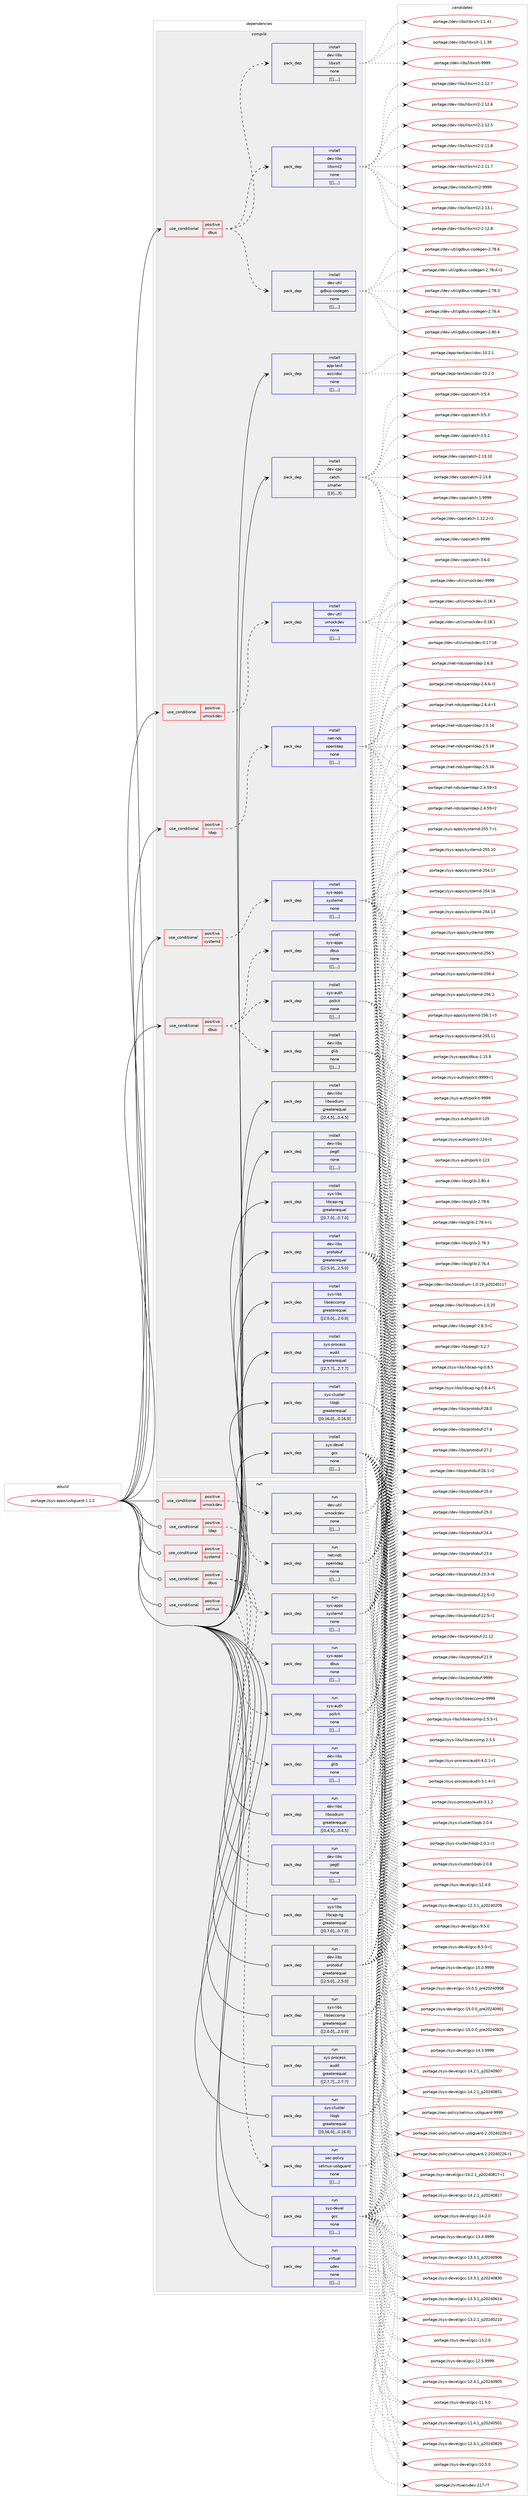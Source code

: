 digraph prolog {

# *************
# Graph options
# *************

newrank=true;
concentrate=true;
compound=true;
graph [rankdir=LR,fontname=Helvetica,fontsize=10,ranksep=1.5];#, ranksep=2.5, nodesep=0.2];
edge  [arrowhead=vee];
node  [fontname=Helvetica,fontsize=10];

# **********
# The ebuild
# **********

subgraph cluster_leftcol {
color=gray;
label=<<i>ebuild</i>>;
id [label="portage://sys-apps/usbguard-1.1.2", color=red, width=4, href="../sys-apps/usbguard-1.1.2.svg"];
}

# ****************
# The dependencies
# ****************

subgraph cluster_midcol {
color=gray;
label=<<i>dependencies</i>>;
subgraph cluster_compile {
fillcolor="#eeeeee";
style=filled;
label=<<i>compile</i>>;
subgraph cond117011 {
dependency442425 [label=<<TABLE BORDER="0" CELLBORDER="1" CELLSPACING="0" CELLPADDING="4"><TR><TD ROWSPAN="3" CELLPADDING="10">use_conditional</TD></TR><TR><TD>positive</TD></TR><TR><TD>dbus</TD></TR></TABLE>>, shape=none, color=red];
subgraph pack322354 {
dependency442426 [label=<<TABLE BORDER="0" CELLBORDER="1" CELLSPACING="0" CELLPADDING="4" WIDTH="220"><TR><TD ROWSPAN="6" CELLPADDING="30">pack_dep</TD></TR><TR><TD WIDTH="110">install</TD></TR><TR><TD>dev-libs</TD></TR><TR><TD>glib</TD></TR><TR><TD>none</TD></TR><TR><TD>[[],,,,]</TD></TR></TABLE>>, shape=none, color=blue];
}
dependency442425:e -> dependency442426:w [weight=20,style="dashed",arrowhead="vee"];
subgraph pack322355 {
dependency442427 [label=<<TABLE BORDER="0" CELLBORDER="1" CELLSPACING="0" CELLPADDING="4" WIDTH="220"><TR><TD ROWSPAN="6" CELLPADDING="30">pack_dep</TD></TR><TR><TD WIDTH="110">install</TD></TR><TR><TD>sys-apps</TD></TR><TR><TD>dbus</TD></TR><TR><TD>none</TD></TR><TR><TD>[[],,,,]</TD></TR></TABLE>>, shape=none, color=blue];
}
dependency442425:e -> dependency442427:w [weight=20,style="dashed",arrowhead="vee"];
subgraph pack322356 {
dependency442428 [label=<<TABLE BORDER="0" CELLBORDER="1" CELLSPACING="0" CELLPADDING="4" WIDTH="220"><TR><TD ROWSPAN="6" CELLPADDING="30">pack_dep</TD></TR><TR><TD WIDTH="110">install</TD></TR><TR><TD>sys-auth</TD></TR><TR><TD>polkit</TD></TR><TR><TD>none</TD></TR><TR><TD>[[],,,,]</TD></TR></TABLE>>, shape=none, color=blue];
}
dependency442425:e -> dependency442428:w [weight=20,style="dashed",arrowhead="vee"];
}
id:e -> dependency442425:w [weight=20,style="solid",arrowhead="vee"];
subgraph cond117012 {
dependency442429 [label=<<TABLE BORDER="0" CELLBORDER="1" CELLSPACING="0" CELLPADDING="4"><TR><TD ROWSPAN="3" CELLPADDING="10">use_conditional</TD></TR><TR><TD>positive</TD></TR><TR><TD>dbus</TD></TR></TABLE>>, shape=none, color=red];
subgraph pack322357 {
dependency442430 [label=<<TABLE BORDER="0" CELLBORDER="1" CELLSPACING="0" CELLPADDING="4" WIDTH="220"><TR><TD ROWSPAN="6" CELLPADDING="30">pack_dep</TD></TR><TR><TD WIDTH="110">install</TD></TR><TR><TD>dev-libs</TD></TR><TR><TD>libxml2</TD></TR><TR><TD>none</TD></TR><TR><TD>[[],,,,]</TD></TR></TABLE>>, shape=none, color=blue];
}
dependency442429:e -> dependency442430:w [weight=20,style="dashed",arrowhead="vee"];
subgraph pack322358 {
dependency442431 [label=<<TABLE BORDER="0" CELLBORDER="1" CELLSPACING="0" CELLPADDING="4" WIDTH="220"><TR><TD ROWSPAN="6" CELLPADDING="30">pack_dep</TD></TR><TR><TD WIDTH="110">install</TD></TR><TR><TD>dev-libs</TD></TR><TR><TD>libxslt</TD></TR><TR><TD>none</TD></TR><TR><TD>[[],,,,]</TD></TR></TABLE>>, shape=none, color=blue];
}
dependency442429:e -> dependency442431:w [weight=20,style="dashed",arrowhead="vee"];
subgraph pack322359 {
dependency442432 [label=<<TABLE BORDER="0" CELLBORDER="1" CELLSPACING="0" CELLPADDING="4" WIDTH="220"><TR><TD ROWSPAN="6" CELLPADDING="30">pack_dep</TD></TR><TR><TD WIDTH="110">install</TD></TR><TR><TD>dev-util</TD></TR><TR><TD>gdbus-codegen</TD></TR><TR><TD>none</TD></TR><TR><TD>[[],,,,]</TD></TR></TABLE>>, shape=none, color=blue];
}
dependency442429:e -> dependency442432:w [weight=20,style="dashed",arrowhead="vee"];
}
id:e -> dependency442429:w [weight=20,style="solid",arrowhead="vee"];
subgraph cond117013 {
dependency442433 [label=<<TABLE BORDER="0" CELLBORDER="1" CELLSPACING="0" CELLPADDING="4"><TR><TD ROWSPAN="3" CELLPADDING="10">use_conditional</TD></TR><TR><TD>positive</TD></TR><TR><TD>ldap</TD></TR></TABLE>>, shape=none, color=red];
subgraph pack322360 {
dependency442434 [label=<<TABLE BORDER="0" CELLBORDER="1" CELLSPACING="0" CELLPADDING="4" WIDTH="220"><TR><TD ROWSPAN="6" CELLPADDING="30">pack_dep</TD></TR><TR><TD WIDTH="110">install</TD></TR><TR><TD>net-nds</TD></TR><TR><TD>openldap</TD></TR><TR><TD>none</TD></TR><TR><TD>[[],,,,]</TD></TR></TABLE>>, shape=none, color=blue];
}
dependency442433:e -> dependency442434:w [weight=20,style="dashed",arrowhead="vee"];
}
id:e -> dependency442433:w [weight=20,style="solid",arrowhead="vee"];
subgraph cond117014 {
dependency442435 [label=<<TABLE BORDER="0" CELLBORDER="1" CELLSPACING="0" CELLPADDING="4"><TR><TD ROWSPAN="3" CELLPADDING="10">use_conditional</TD></TR><TR><TD>positive</TD></TR><TR><TD>systemd</TD></TR></TABLE>>, shape=none, color=red];
subgraph pack322361 {
dependency442436 [label=<<TABLE BORDER="0" CELLBORDER="1" CELLSPACING="0" CELLPADDING="4" WIDTH="220"><TR><TD ROWSPAN="6" CELLPADDING="30">pack_dep</TD></TR><TR><TD WIDTH="110">install</TD></TR><TR><TD>sys-apps</TD></TR><TR><TD>systemd</TD></TR><TR><TD>none</TD></TR><TR><TD>[[],,,,]</TD></TR></TABLE>>, shape=none, color=blue];
}
dependency442435:e -> dependency442436:w [weight=20,style="dashed",arrowhead="vee"];
}
id:e -> dependency442435:w [weight=20,style="solid",arrowhead="vee"];
subgraph cond117015 {
dependency442437 [label=<<TABLE BORDER="0" CELLBORDER="1" CELLSPACING="0" CELLPADDING="4"><TR><TD ROWSPAN="3" CELLPADDING="10">use_conditional</TD></TR><TR><TD>positive</TD></TR><TR><TD>umockdev</TD></TR></TABLE>>, shape=none, color=red];
subgraph pack322362 {
dependency442438 [label=<<TABLE BORDER="0" CELLBORDER="1" CELLSPACING="0" CELLPADDING="4" WIDTH="220"><TR><TD ROWSPAN="6" CELLPADDING="30">pack_dep</TD></TR><TR><TD WIDTH="110">install</TD></TR><TR><TD>dev-util</TD></TR><TR><TD>umockdev</TD></TR><TR><TD>none</TD></TR><TR><TD>[[],,,,]</TD></TR></TABLE>>, shape=none, color=blue];
}
dependency442437:e -> dependency442438:w [weight=20,style="dashed",arrowhead="vee"];
}
id:e -> dependency442437:w [weight=20,style="solid",arrowhead="vee"];
subgraph pack322363 {
dependency442439 [label=<<TABLE BORDER="0" CELLBORDER="1" CELLSPACING="0" CELLPADDING="4" WIDTH="220"><TR><TD ROWSPAN="6" CELLPADDING="30">pack_dep</TD></TR><TR><TD WIDTH="110">install</TD></TR><TR><TD>app-text</TD></TR><TR><TD>asciidoc</TD></TR><TR><TD>none</TD></TR><TR><TD>[[],,,,]</TD></TR></TABLE>>, shape=none, color=blue];
}
id:e -> dependency442439:w [weight=20,style="solid",arrowhead="vee"];
subgraph pack322364 {
dependency442440 [label=<<TABLE BORDER="0" CELLBORDER="1" CELLSPACING="0" CELLPADDING="4" WIDTH="220"><TR><TD ROWSPAN="6" CELLPADDING="30">pack_dep</TD></TR><TR><TD WIDTH="110">install</TD></TR><TR><TD>dev-cpp</TD></TR><TR><TD>catch</TD></TR><TR><TD>smaller</TD></TR><TR><TD>[[3],,,3]</TD></TR></TABLE>>, shape=none, color=blue];
}
id:e -> dependency442440:w [weight=20,style="solid",arrowhead="vee"];
subgraph pack322365 {
dependency442441 [label=<<TABLE BORDER="0" CELLBORDER="1" CELLSPACING="0" CELLPADDING="4" WIDTH="220"><TR><TD ROWSPAN="6" CELLPADDING="30">pack_dep</TD></TR><TR><TD WIDTH="110">install</TD></TR><TR><TD>dev-libs</TD></TR><TR><TD>libsodium</TD></TR><TR><TD>greaterequal</TD></TR><TR><TD>[[0,4,5],,,0.4.5]</TD></TR></TABLE>>, shape=none, color=blue];
}
id:e -> dependency442441:w [weight=20,style="solid",arrowhead="vee"];
subgraph pack322366 {
dependency442442 [label=<<TABLE BORDER="0" CELLBORDER="1" CELLSPACING="0" CELLPADDING="4" WIDTH="220"><TR><TD ROWSPAN="6" CELLPADDING="30">pack_dep</TD></TR><TR><TD WIDTH="110">install</TD></TR><TR><TD>dev-libs</TD></TR><TR><TD>pegtl</TD></TR><TR><TD>none</TD></TR><TR><TD>[[],,,,]</TD></TR></TABLE>>, shape=none, color=blue];
}
id:e -> dependency442442:w [weight=20,style="solid",arrowhead="vee"];
subgraph pack322367 {
dependency442443 [label=<<TABLE BORDER="0" CELLBORDER="1" CELLSPACING="0" CELLPADDING="4" WIDTH="220"><TR><TD ROWSPAN="6" CELLPADDING="30">pack_dep</TD></TR><TR><TD WIDTH="110">install</TD></TR><TR><TD>dev-libs</TD></TR><TR><TD>protobuf</TD></TR><TR><TD>greaterequal</TD></TR><TR><TD>[[2,5,0],,,2.5.0]</TD></TR></TABLE>>, shape=none, color=blue];
}
id:e -> dependency442443:w [weight=20,style="solid",arrowhead="vee"];
subgraph pack322368 {
dependency442444 [label=<<TABLE BORDER="0" CELLBORDER="1" CELLSPACING="0" CELLPADDING="4" WIDTH="220"><TR><TD ROWSPAN="6" CELLPADDING="30">pack_dep</TD></TR><TR><TD WIDTH="110">install</TD></TR><TR><TD>sys-cluster</TD></TR><TR><TD>libqb</TD></TR><TR><TD>greaterequal</TD></TR><TR><TD>[[0,16,0],,,0.16.0]</TD></TR></TABLE>>, shape=none, color=blue];
}
id:e -> dependency442444:w [weight=20,style="solid",arrowhead="vee"];
subgraph pack322369 {
dependency442445 [label=<<TABLE BORDER="0" CELLBORDER="1" CELLSPACING="0" CELLPADDING="4" WIDTH="220"><TR><TD ROWSPAN="6" CELLPADDING="30">pack_dep</TD></TR><TR><TD WIDTH="110">install</TD></TR><TR><TD>sys-devel</TD></TR><TR><TD>gcc</TD></TR><TR><TD>none</TD></TR><TR><TD>[[],,,,]</TD></TR></TABLE>>, shape=none, color=blue];
}
id:e -> dependency442445:w [weight=20,style="solid",arrowhead="vee"];
subgraph pack322370 {
dependency442446 [label=<<TABLE BORDER="0" CELLBORDER="1" CELLSPACING="0" CELLPADDING="4" WIDTH="220"><TR><TD ROWSPAN="6" CELLPADDING="30">pack_dep</TD></TR><TR><TD WIDTH="110">install</TD></TR><TR><TD>sys-libs</TD></TR><TR><TD>libcap-ng</TD></TR><TR><TD>greaterequal</TD></TR><TR><TD>[[0,7,0],,,0.7.0]</TD></TR></TABLE>>, shape=none, color=blue];
}
id:e -> dependency442446:w [weight=20,style="solid",arrowhead="vee"];
subgraph pack322371 {
dependency442447 [label=<<TABLE BORDER="0" CELLBORDER="1" CELLSPACING="0" CELLPADDING="4" WIDTH="220"><TR><TD ROWSPAN="6" CELLPADDING="30">pack_dep</TD></TR><TR><TD WIDTH="110">install</TD></TR><TR><TD>sys-libs</TD></TR><TR><TD>libseccomp</TD></TR><TR><TD>greaterequal</TD></TR><TR><TD>[[2,0,0],,,2.0.0]</TD></TR></TABLE>>, shape=none, color=blue];
}
id:e -> dependency442447:w [weight=20,style="solid",arrowhead="vee"];
subgraph pack322372 {
dependency442448 [label=<<TABLE BORDER="0" CELLBORDER="1" CELLSPACING="0" CELLPADDING="4" WIDTH="220"><TR><TD ROWSPAN="6" CELLPADDING="30">pack_dep</TD></TR><TR><TD WIDTH="110">install</TD></TR><TR><TD>sys-process</TD></TR><TR><TD>audit</TD></TR><TR><TD>greaterequal</TD></TR><TR><TD>[[2,7,7],,,2.7.7]</TD></TR></TABLE>>, shape=none, color=blue];
}
id:e -> dependency442448:w [weight=20,style="solid",arrowhead="vee"];
}
subgraph cluster_compileandrun {
fillcolor="#eeeeee";
style=filled;
label=<<i>compile and run</i>>;
}
subgraph cluster_run {
fillcolor="#eeeeee";
style=filled;
label=<<i>run</i>>;
subgraph cond117016 {
dependency442449 [label=<<TABLE BORDER="0" CELLBORDER="1" CELLSPACING="0" CELLPADDING="4"><TR><TD ROWSPAN="3" CELLPADDING="10">use_conditional</TD></TR><TR><TD>positive</TD></TR><TR><TD>dbus</TD></TR></TABLE>>, shape=none, color=red];
subgraph pack322373 {
dependency442450 [label=<<TABLE BORDER="0" CELLBORDER="1" CELLSPACING="0" CELLPADDING="4" WIDTH="220"><TR><TD ROWSPAN="6" CELLPADDING="30">pack_dep</TD></TR><TR><TD WIDTH="110">run</TD></TR><TR><TD>dev-libs</TD></TR><TR><TD>glib</TD></TR><TR><TD>none</TD></TR><TR><TD>[[],,,,]</TD></TR></TABLE>>, shape=none, color=blue];
}
dependency442449:e -> dependency442450:w [weight=20,style="dashed",arrowhead="vee"];
subgraph pack322374 {
dependency442451 [label=<<TABLE BORDER="0" CELLBORDER="1" CELLSPACING="0" CELLPADDING="4" WIDTH="220"><TR><TD ROWSPAN="6" CELLPADDING="30">pack_dep</TD></TR><TR><TD WIDTH="110">run</TD></TR><TR><TD>sys-apps</TD></TR><TR><TD>dbus</TD></TR><TR><TD>none</TD></TR><TR><TD>[[],,,,]</TD></TR></TABLE>>, shape=none, color=blue];
}
dependency442449:e -> dependency442451:w [weight=20,style="dashed",arrowhead="vee"];
subgraph pack322375 {
dependency442452 [label=<<TABLE BORDER="0" CELLBORDER="1" CELLSPACING="0" CELLPADDING="4" WIDTH="220"><TR><TD ROWSPAN="6" CELLPADDING="30">pack_dep</TD></TR><TR><TD WIDTH="110">run</TD></TR><TR><TD>sys-auth</TD></TR><TR><TD>polkit</TD></TR><TR><TD>none</TD></TR><TR><TD>[[],,,,]</TD></TR></TABLE>>, shape=none, color=blue];
}
dependency442449:e -> dependency442452:w [weight=20,style="dashed",arrowhead="vee"];
}
id:e -> dependency442449:w [weight=20,style="solid",arrowhead="odot"];
subgraph cond117017 {
dependency442453 [label=<<TABLE BORDER="0" CELLBORDER="1" CELLSPACING="0" CELLPADDING="4"><TR><TD ROWSPAN="3" CELLPADDING="10">use_conditional</TD></TR><TR><TD>positive</TD></TR><TR><TD>ldap</TD></TR></TABLE>>, shape=none, color=red];
subgraph pack322376 {
dependency442454 [label=<<TABLE BORDER="0" CELLBORDER="1" CELLSPACING="0" CELLPADDING="4" WIDTH="220"><TR><TD ROWSPAN="6" CELLPADDING="30">pack_dep</TD></TR><TR><TD WIDTH="110">run</TD></TR><TR><TD>net-nds</TD></TR><TR><TD>openldap</TD></TR><TR><TD>none</TD></TR><TR><TD>[[],,,,]</TD></TR></TABLE>>, shape=none, color=blue];
}
dependency442453:e -> dependency442454:w [weight=20,style="dashed",arrowhead="vee"];
}
id:e -> dependency442453:w [weight=20,style="solid",arrowhead="odot"];
subgraph cond117018 {
dependency442455 [label=<<TABLE BORDER="0" CELLBORDER="1" CELLSPACING="0" CELLPADDING="4"><TR><TD ROWSPAN="3" CELLPADDING="10">use_conditional</TD></TR><TR><TD>positive</TD></TR><TR><TD>selinux</TD></TR></TABLE>>, shape=none, color=red];
subgraph pack322377 {
dependency442456 [label=<<TABLE BORDER="0" CELLBORDER="1" CELLSPACING="0" CELLPADDING="4" WIDTH="220"><TR><TD ROWSPAN="6" CELLPADDING="30">pack_dep</TD></TR><TR><TD WIDTH="110">run</TD></TR><TR><TD>sec-policy</TD></TR><TR><TD>selinux-usbguard</TD></TR><TR><TD>none</TD></TR><TR><TD>[[],,,,]</TD></TR></TABLE>>, shape=none, color=blue];
}
dependency442455:e -> dependency442456:w [weight=20,style="dashed",arrowhead="vee"];
}
id:e -> dependency442455:w [weight=20,style="solid",arrowhead="odot"];
subgraph cond117019 {
dependency442457 [label=<<TABLE BORDER="0" CELLBORDER="1" CELLSPACING="0" CELLPADDING="4"><TR><TD ROWSPAN="3" CELLPADDING="10">use_conditional</TD></TR><TR><TD>positive</TD></TR><TR><TD>systemd</TD></TR></TABLE>>, shape=none, color=red];
subgraph pack322378 {
dependency442458 [label=<<TABLE BORDER="0" CELLBORDER="1" CELLSPACING="0" CELLPADDING="4" WIDTH="220"><TR><TD ROWSPAN="6" CELLPADDING="30">pack_dep</TD></TR><TR><TD WIDTH="110">run</TD></TR><TR><TD>sys-apps</TD></TR><TR><TD>systemd</TD></TR><TR><TD>none</TD></TR><TR><TD>[[],,,,]</TD></TR></TABLE>>, shape=none, color=blue];
}
dependency442457:e -> dependency442458:w [weight=20,style="dashed",arrowhead="vee"];
}
id:e -> dependency442457:w [weight=20,style="solid",arrowhead="odot"];
subgraph cond117020 {
dependency442459 [label=<<TABLE BORDER="0" CELLBORDER="1" CELLSPACING="0" CELLPADDING="4"><TR><TD ROWSPAN="3" CELLPADDING="10">use_conditional</TD></TR><TR><TD>positive</TD></TR><TR><TD>umockdev</TD></TR></TABLE>>, shape=none, color=red];
subgraph pack322379 {
dependency442460 [label=<<TABLE BORDER="0" CELLBORDER="1" CELLSPACING="0" CELLPADDING="4" WIDTH="220"><TR><TD ROWSPAN="6" CELLPADDING="30">pack_dep</TD></TR><TR><TD WIDTH="110">run</TD></TR><TR><TD>dev-util</TD></TR><TR><TD>umockdev</TD></TR><TR><TD>none</TD></TR><TR><TD>[[],,,,]</TD></TR></TABLE>>, shape=none, color=blue];
}
dependency442459:e -> dependency442460:w [weight=20,style="dashed",arrowhead="vee"];
}
id:e -> dependency442459:w [weight=20,style="solid",arrowhead="odot"];
subgraph pack322380 {
dependency442461 [label=<<TABLE BORDER="0" CELLBORDER="1" CELLSPACING="0" CELLPADDING="4" WIDTH="220"><TR><TD ROWSPAN="6" CELLPADDING="30">pack_dep</TD></TR><TR><TD WIDTH="110">run</TD></TR><TR><TD>dev-libs</TD></TR><TR><TD>libsodium</TD></TR><TR><TD>greaterequal</TD></TR><TR><TD>[[0,4,5],,,0.4.5]</TD></TR></TABLE>>, shape=none, color=blue];
}
id:e -> dependency442461:w [weight=20,style="solid",arrowhead="odot"];
subgraph pack322381 {
dependency442462 [label=<<TABLE BORDER="0" CELLBORDER="1" CELLSPACING="0" CELLPADDING="4" WIDTH="220"><TR><TD ROWSPAN="6" CELLPADDING="30">pack_dep</TD></TR><TR><TD WIDTH="110">run</TD></TR><TR><TD>dev-libs</TD></TR><TR><TD>pegtl</TD></TR><TR><TD>none</TD></TR><TR><TD>[[],,,,]</TD></TR></TABLE>>, shape=none, color=blue];
}
id:e -> dependency442462:w [weight=20,style="solid",arrowhead="odot"];
subgraph pack322382 {
dependency442463 [label=<<TABLE BORDER="0" CELLBORDER="1" CELLSPACING="0" CELLPADDING="4" WIDTH="220"><TR><TD ROWSPAN="6" CELLPADDING="30">pack_dep</TD></TR><TR><TD WIDTH="110">run</TD></TR><TR><TD>dev-libs</TD></TR><TR><TD>protobuf</TD></TR><TR><TD>greaterequal</TD></TR><TR><TD>[[2,5,0],,,2.5.0]</TD></TR></TABLE>>, shape=none, color=blue];
}
id:e -> dependency442463:w [weight=20,style="solid",arrowhead="odot"];
subgraph pack322383 {
dependency442464 [label=<<TABLE BORDER="0" CELLBORDER="1" CELLSPACING="0" CELLPADDING="4" WIDTH="220"><TR><TD ROWSPAN="6" CELLPADDING="30">pack_dep</TD></TR><TR><TD WIDTH="110">run</TD></TR><TR><TD>sys-cluster</TD></TR><TR><TD>libqb</TD></TR><TR><TD>greaterequal</TD></TR><TR><TD>[[0,16,0],,,0.16.0]</TD></TR></TABLE>>, shape=none, color=blue];
}
id:e -> dependency442464:w [weight=20,style="solid",arrowhead="odot"];
subgraph pack322384 {
dependency442465 [label=<<TABLE BORDER="0" CELLBORDER="1" CELLSPACING="0" CELLPADDING="4" WIDTH="220"><TR><TD ROWSPAN="6" CELLPADDING="30">pack_dep</TD></TR><TR><TD WIDTH="110">run</TD></TR><TR><TD>sys-devel</TD></TR><TR><TD>gcc</TD></TR><TR><TD>none</TD></TR><TR><TD>[[],,,,]</TD></TR></TABLE>>, shape=none, color=blue];
}
id:e -> dependency442465:w [weight=20,style="solid",arrowhead="odot"];
subgraph pack322385 {
dependency442466 [label=<<TABLE BORDER="0" CELLBORDER="1" CELLSPACING="0" CELLPADDING="4" WIDTH="220"><TR><TD ROWSPAN="6" CELLPADDING="30">pack_dep</TD></TR><TR><TD WIDTH="110">run</TD></TR><TR><TD>sys-libs</TD></TR><TR><TD>libcap-ng</TD></TR><TR><TD>greaterequal</TD></TR><TR><TD>[[0,7,0],,,0.7.0]</TD></TR></TABLE>>, shape=none, color=blue];
}
id:e -> dependency442466:w [weight=20,style="solid",arrowhead="odot"];
subgraph pack322386 {
dependency442467 [label=<<TABLE BORDER="0" CELLBORDER="1" CELLSPACING="0" CELLPADDING="4" WIDTH="220"><TR><TD ROWSPAN="6" CELLPADDING="30">pack_dep</TD></TR><TR><TD WIDTH="110">run</TD></TR><TR><TD>sys-libs</TD></TR><TR><TD>libseccomp</TD></TR><TR><TD>greaterequal</TD></TR><TR><TD>[[2,0,0],,,2.0.0]</TD></TR></TABLE>>, shape=none, color=blue];
}
id:e -> dependency442467:w [weight=20,style="solid",arrowhead="odot"];
subgraph pack322387 {
dependency442468 [label=<<TABLE BORDER="0" CELLBORDER="1" CELLSPACING="0" CELLPADDING="4" WIDTH="220"><TR><TD ROWSPAN="6" CELLPADDING="30">pack_dep</TD></TR><TR><TD WIDTH="110">run</TD></TR><TR><TD>sys-process</TD></TR><TR><TD>audit</TD></TR><TR><TD>greaterequal</TD></TR><TR><TD>[[2,7,7],,,2.7.7]</TD></TR></TABLE>>, shape=none, color=blue];
}
id:e -> dependency442468:w [weight=20,style="solid",arrowhead="odot"];
subgraph pack322388 {
dependency442469 [label=<<TABLE BORDER="0" CELLBORDER="1" CELLSPACING="0" CELLPADDING="4" WIDTH="220"><TR><TD ROWSPAN="6" CELLPADDING="30">pack_dep</TD></TR><TR><TD WIDTH="110">run</TD></TR><TR><TD>virtual</TD></TR><TR><TD>udev</TD></TR><TR><TD>none</TD></TR><TR><TD>[[],,,,]</TD></TR></TABLE>>, shape=none, color=blue];
}
id:e -> dependency442469:w [weight=20,style="solid",arrowhead="odot"];
}
}

# **************
# The candidates
# **************

subgraph cluster_choices {
rank=same;
color=gray;
label=<<i>candidates</i>>;

subgraph choice322354 {
color=black;
nodesep=1;
choice1001011184510810598115471031081059845504656484652 [label="portage://dev-libs/glib-2.80.4", color=red, width=4,href="../dev-libs/glib-2.80.4.svg"];
choice1001011184510810598115471031081059845504655564654 [label="portage://dev-libs/glib-2.78.6", color=red, width=4,href="../dev-libs/glib-2.78.6.svg"];
choice10010111845108105981154710310810598455046555646524511449 [label="portage://dev-libs/glib-2.78.4-r1", color=red, width=4,href="../dev-libs/glib-2.78.4-r1.svg"];
choice1001011184510810598115471031081059845504655564651 [label="portage://dev-libs/glib-2.78.3", color=red, width=4,href="../dev-libs/glib-2.78.3.svg"];
choice1001011184510810598115471031081059845504655544652 [label="portage://dev-libs/glib-2.76.4", color=red, width=4,href="../dev-libs/glib-2.76.4.svg"];
dependency442426:e -> choice1001011184510810598115471031081059845504656484652:w [style=dotted,weight="100"];
dependency442426:e -> choice1001011184510810598115471031081059845504655564654:w [style=dotted,weight="100"];
dependency442426:e -> choice10010111845108105981154710310810598455046555646524511449:w [style=dotted,weight="100"];
dependency442426:e -> choice1001011184510810598115471031081059845504655564651:w [style=dotted,weight="100"];
dependency442426:e -> choice1001011184510810598115471031081059845504655544652:w [style=dotted,weight="100"];
}
subgraph choice322355 {
color=black;
nodesep=1;
choice1151211154597112112115471009811711545494649534656 [label="portage://sys-apps/dbus-1.15.8", color=red, width=4,href="../sys-apps/dbus-1.15.8.svg"];
dependency442427:e -> choice1151211154597112112115471009811711545494649534656:w [style=dotted,weight="100"];
}
subgraph choice322356 {
color=black;
nodesep=1;
choice11512111545971171161044711211110810710511645575757574511449 [label="portage://sys-auth/polkit-9999-r1", color=red, width=4,href="../sys-auth/polkit-9999-r1.svg"];
choice1151211154597117116104471121111081071051164557575757 [label="portage://sys-auth/polkit-9999", color=red, width=4,href="../sys-auth/polkit-9999.svg"];
choice11512111545971171161044711211110810710511645495053 [label="portage://sys-auth/polkit-125", color=red, width=4,href="../sys-auth/polkit-125.svg"];
choice115121115459711711610447112111108107105116454950524511449 [label="portage://sys-auth/polkit-124-r1", color=red, width=4,href="../sys-auth/polkit-124-r1.svg"];
choice11512111545971171161044711211110810710511645495051 [label="portage://sys-auth/polkit-123", color=red, width=4,href="../sys-auth/polkit-123.svg"];
dependency442428:e -> choice11512111545971171161044711211110810710511645575757574511449:w [style=dotted,weight="100"];
dependency442428:e -> choice1151211154597117116104471121111081071051164557575757:w [style=dotted,weight="100"];
dependency442428:e -> choice11512111545971171161044711211110810710511645495053:w [style=dotted,weight="100"];
dependency442428:e -> choice115121115459711711610447112111108107105116454950524511449:w [style=dotted,weight="100"];
dependency442428:e -> choice11512111545971171161044711211110810710511645495051:w [style=dotted,weight="100"];
}
subgraph choice322357 {
color=black;
nodesep=1;
choice10010111845108105981154710810598120109108504557575757 [label="portage://dev-libs/libxml2-9999", color=red, width=4,href="../dev-libs/libxml2-9999.svg"];
choice100101118451081059811547108105981201091085045504649514649 [label="portage://dev-libs/libxml2-2.13.1", color=red, width=4,href="../dev-libs/libxml2-2.13.1.svg"];
choice100101118451081059811547108105981201091085045504649504656 [label="portage://dev-libs/libxml2-2.12.8", color=red, width=4,href="../dev-libs/libxml2-2.12.8.svg"];
choice100101118451081059811547108105981201091085045504649504655 [label="portage://dev-libs/libxml2-2.12.7", color=red, width=4,href="../dev-libs/libxml2-2.12.7.svg"];
choice100101118451081059811547108105981201091085045504649504654 [label="portage://dev-libs/libxml2-2.12.6", color=red, width=4,href="../dev-libs/libxml2-2.12.6.svg"];
choice100101118451081059811547108105981201091085045504649504653 [label="portage://dev-libs/libxml2-2.12.5", color=red, width=4,href="../dev-libs/libxml2-2.12.5.svg"];
choice100101118451081059811547108105981201091085045504649494656 [label="portage://dev-libs/libxml2-2.11.8", color=red, width=4,href="../dev-libs/libxml2-2.11.8.svg"];
choice100101118451081059811547108105981201091085045504649494655 [label="portage://dev-libs/libxml2-2.11.7", color=red, width=4,href="../dev-libs/libxml2-2.11.7.svg"];
dependency442430:e -> choice10010111845108105981154710810598120109108504557575757:w [style=dotted,weight="100"];
dependency442430:e -> choice100101118451081059811547108105981201091085045504649514649:w [style=dotted,weight="100"];
dependency442430:e -> choice100101118451081059811547108105981201091085045504649504656:w [style=dotted,weight="100"];
dependency442430:e -> choice100101118451081059811547108105981201091085045504649504655:w [style=dotted,weight="100"];
dependency442430:e -> choice100101118451081059811547108105981201091085045504649504654:w [style=dotted,weight="100"];
dependency442430:e -> choice100101118451081059811547108105981201091085045504649504653:w [style=dotted,weight="100"];
dependency442430:e -> choice100101118451081059811547108105981201091085045504649494656:w [style=dotted,weight="100"];
dependency442430:e -> choice100101118451081059811547108105981201091085045504649494655:w [style=dotted,weight="100"];
}
subgraph choice322358 {
color=black;
nodesep=1;
choice100101118451081059811547108105981201151081164557575757 [label="portage://dev-libs/libxslt-9999", color=red, width=4,href="../dev-libs/libxslt-9999.svg"];
choice1001011184510810598115471081059812011510811645494649465249 [label="portage://dev-libs/libxslt-1.1.41", color=red, width=4,href="../dev-libs/libxslt-1.1.41.svg"];
choice1001011184510810598115471081059812011510811645494649465157 [label="portage://dev-libs/libxslt-1.1.39", color=red, width=4,href="../dev-libs/libxslt-1.1.39.svg"];
dependency442431:e -> choice100101118451081059811547108105981201151081164557575757:w [style=dotted,weight="100"];
dependency442431:e -> choice1001011184510810598115471081059812011510811645494649465249:w [style=dotted,weight="100"];
dependency442431:e -> choice1001011184510810598115471081059812011510811645494649465157:w [style=dotted,weight="100"];
}
subgraph choice322359 {
color=black;
nodesep=1;
choice100101118451171161051084710310098117115459911110010110310111045504656484652 [label="portage://dev-util/gdbus-codegen-2.80.4", color=red, width=4,href="../dev-util/gdbus-codegen-2.80.4.svg"];
choice100101118451171161051084710310098117115459911110010110310111045504655564654 [label="portage://dev-util/gdbus-codegen-2.78.6", color=red, width=4,href="../dev-util/gdbus-codegen-2.78.6.svg"];
choice1001011184511711610510847103100981171154599111100101103101110455046555646524511449 [label="portage://dev-util/gdbus-codegen-2.78.4-r1", color=red, width=4,href="../dev-util/gdbus-codegen-2.78.4-r1.svg"];
choice100101118451171161051084710310098117115459911110010110310111045504655564651 [label="portage://dev-util/gdbus-codegen-2.78.3", color=red, width=4,href="../dev-util/gdbus-codegen-2.78.3.svg"];
choice100101118451171161051084710310098117115459911110010110310111045504655544652 [label="portage://dev-util/gdbus-codegen-2.76.4", color=red, width=4,href="../dev-util/gdbus-codegen-2.76.4.svg"];
dependency442432:e -> choice100101118451171161051084710310098117115459911110010110310111045504656484652:w [style=dotted,weight="100"];
dependency442432:e -> choice100101118451171161051084710310098117115459911110010110310111045504655564654:w [style=dotted,weight="100"];
dependency442432:e -> choice1001011184511711610510847103100981171154599111100101103101110455046555646524511449:w [style=dotted,weight="100"];
dependency442432:e -> choice100101118451171161051084710310098117115459911110010110310111045504655564651:w [style=dotted,weight="100"];
dependency442432:e -> choice100101118451171161051084710310098117115459911110010110310111045504655544652:w [style=dotted,weight="100"];
}
subgraph choice322360 {
color=black;
nodesep=1;
choice110101116451101001154711111210111010810097112455046544656 [label="portage://net-nds/openldap-2.6.8", color=red, width=4,href="../net-nds/openldap-2.6.8.svg"];
choice1101011164511010011547111112101110108100971124550465446544511450 [label="portage://net-nds/openldap-2.6.6-r2", color=red, width=4,href="../net-nds/openldap-2.6.6-r2.svg"];
choice1101011164511010011547111112101110108100971124550465446524511451 [label="portage://net-nds/openldap-2.6.4-r3", color=red, width=4,href="../net-nds/openldap-2.6.4-r3.svg"];
choice11010111645110100115471111121011101081009711245504653464956 [label="portage://net-nds/openldap-2.5.18", color=red, width=4,href="../net-nds/openldap-2.5.18.svg"];
choice11010111645110100115471111121011101081009711245504653464954 [label="portage://net-nds/openldap-2.5.16", color=red, width=4,href="../net-nds/openldap-2.5.16.svg"];
choice11010111645110100115471111121011101081009711245504653464952 [label="portage://net-nds/openldap-2.5.14", color=red, width=4,href="../net-nds/openldap-2.5.14.svg"];
choice110101116451101001154711111210111010810097112455046524653574511451 [label="portage://net-nds/openldap-2.4.59-r3", color=red, width=4,href="../net-nds/openldap-2.4.59-r3.svg"];
choice110101116451101001154711111210111010810097112455046524653574511450 [label="portage://net-nds/openldap-2.4.59-r2", color=red, width=4,href="../net-nds/openldap-2.4.59-r2.svg"];
dependency442434:e -> choice110101116451101001154711111210111010810097112455046544656:w [style=dotted,weight="100"];
dependency442434:e -> choice1101011164511010011547111112101110108100971124550465446544511450:w [style=dotted,weight="100"];
dependency442434:e -> choice1101011164511010011547111112101110108100971124550465446524511451:w [style=dotted,weight="100"];
dependency442434:e -> choice11010111645110100115471111121011101081009711245504653464956:w [style=dotted,weight="100"];
dependency442434:e -> choice11010111645110100115471111121011101081009711245504653464954:w [style=dotted,weight="100"];
dependency442434:e -> choice11010111645110100115471111121011101081009711245504653464952:w [style=dotted,weight="100"];
dependency442434:e -> choice110101116451101001154711111210111010810097112455046524653574511451:w [style=dotted,weight="100"];
dependency442434:e -> choice110101116451101001154711111210111010810097112455046524653574511450:w [style=dotted,weight="100"];
}
subgraph choice322361 {
color=black;
nodesep=1;
choice1151211154597112112115471151211151161011091004557575757 [label="portage://sys-apps/systemd-9999", color=red, width=4,href="../sys-apps/systemd-9999.svg"];
choice115121115459711211211547115121115116101109100455053544653 [label="portage://sys-apps/systemd-256.5", color=red, width=4,href="../sys-apps/systemd-256.5.svg"];
choice115121115459711211211547115121115116101109100455053544652 [label="portage://sys-apps/systemd-256.4", color=red, width=4,href="../sys-apps/systemd-256.4.svg"];
choice115121115459711211211547115121115116101109100455053544650 [label="portage://sys-apps/systemd-256.2", color=red, width=4,href="../sys-apps/systemd-256.2.svg"];
choice1151211154597112112115471151211151161011091004550535446494511451 [label="portage://sys-apps/systemd-256.1-r3", color=red, width=4,href="../sys-apps/systemd-256.1-r3.svg"];
choice11512111545971121121154711512111511610110910045505353464949 [label="portage://sys-apps/systemd-255.11", color=red, width=4,href="../sys-apps/systemd-255.11.svg"];
choice11512111545971121121154711512111511610110910045505353464948 [label="portage://sys-apps/systemd-255.10", color=red, width=4,href="../sys-apps/systemd-255.10.svg"];
choice1151211154597112112115471151211151161011091004550535346554511449 [label="portage://sys-apps/systemd-255.7-r1", color=red, width=4,href="../sys-apps/systemd-255.7-r1.svg"];
choice11512111545971121121154711512111511610110910045505352464955 [label="portage://sys-apps/systemd-254.17", color=red, width=4,href="../sys-apps/systemd-254.17.svg"];
choice11512111545971121121154711512111511610110910045505352464954 [label="portage://sys-apps/systemd-254.16", color=red, width=4,href="../sys-apps/systemd-254.16.svg"];
choice11512111545971121121154711512111511610110910045505352464951 [label="portage://sys-apps/systemd-254.13", color=red, width=4,href="../sys-apps/systemd-254.13.svg"];
dependency442436:e -> choice1151211154597112112115471151211151161011091004557575757:w [style=dotted,weight="100"];
dependency442436:e -> choice115121115459711211211547115121115116101109100455053544653:w [style=dotted,weight="100"];
dependency442436:e -> choice115121115459711211211547115121115116101109100455053544652:w [style=dotted,weight="100"];
dependency442436:e -> choice115121115459711211211547115121115116101109100455053544650:w [style=dotted,weight="100"];
dependency442436:e -> choice1151211154597112112115471151211151161011091004550535446494511451:w [style=dotted,weight="100"];
dependency442436:e -> choice11512111545971121121154711512111511610110910045505353464949:w [style=dotted,weight="100"];
dependency442436:e -> choice11512111545971121121154711512111511610110910045505353464948:w [style=dotted,weight="100"];
dependency442436:e -> choice1151211154597112112115471151211151161011091004550535346554511449:w [style=dotted,weight="100"];
dependency442436:e -> choice11512111545971121121154711512111511610110910045505352464955:w [style=dotted,weight="100"];
dependency442436:e -> choice11512111545971121121154711512111511610110910045505352464954:w [style=dotted,weight="100"];
dependency442436:e -> choice11512111545971121121154711512111511610110910045505352464951:w [style=dotted,weight="100"];
}
subgraph choice322362 {
color=black;
nodesep=1;
choice1001011184511711610510847117109111991071001011184557575757 [label="portage://dev-util/umockdev-9999", color=red, width=4,href="../dev-util/umockdev-9999.svg"];
choice10010111845117116105108471171091119910710010111845484649564651 [label="portage://dev-util/umockdev-0.18.3", color=red, width=4,href="../dev-util/umockdev-0.18.3.svg"];
choice10010111845117116105108471171091119910710010111845484649564649 [label="portage://dev-util/umockdev-0.18.1", color=red, width=4,href="../dev-util/umockdev-0.18.1.svg"];
choice1001011184511711610510847117109111991071001011184548464955464956 [label="portage://dev-util/umockdev-0.17.18", color=red, width=4,href="../dev-util/umockdev-0.17.18.svg"];
dependency442438:e -> choice1001011184511711610510847117109111991071001011184557575757:w [style=dotted,weight="100"];
dependency442438:e -> choice10010111845117116105108471171091119910710010111845484649564651:w [style=dotted,weight="100"];
dependency442438:e -> choice10010111845117116105108471171091119910710010111845484649564649:w [style=dotted,weight="100"];
dependency442438:e -> choice1001011184511711610510847117109111991071001011184548464955464956:w [style=dotted,weight="100"];
}
subgraph choice322363 {
color=black;
nodesep=1;
choice97112112451161011201164797115991051051001119945494846504649 [label="portage://app-text/asciidoc-10.2.1", color=red, width=4,href="../app-text/asciidoc-10.2.1.svg"];
choice97112112451161011201164797115991051051001119945494846504648 [label="portage://app-text/asciidoc-10.2.0", color=red, width=4,href="../app-text/asciidoc-10.2.0.svg"];
dependency442439:e -> choice97112112451161011201164797115991051051001119945494846504649:w [style=dotted,weight="100"];
dependency442439:e -> choice97112112451161011201164797115991051051001119945494846504648:w [style=dotted,weight="100"];
}
subgraph choice322364 {
color=black;
nodesep=1;
choice1001011184599112112479997116991044557575757 [label="portage://dev-cpp/catch-9999", color=red, width=4,href="../dev-cpp/catch-9999.svg"];
choice100101118459911211247999711699104455146544648 [label="portage://dev-cpp/catch-3.6.0", color=red, width=4,href="../dev-cpp/catch-3.6.0.svg"];
choice100101118459911211247999711699104455146534652 [label="portage://dev-cpp/catch-3.5.4", color=red, width=4,href="../dev-cpp/catch-3.5.4.svg"];
choice100101118459911211247999711699104455146534651 [label="portage://dev-cpp/catch-3.5.3", color=red, width=4,href="../dev-cpp/catch-3.5.3.svg"];
choice100101118459911211247999711699104455146534650 [label="portage://dev-cpp/catch-3.5.2", color=red, width=4,href="../dev-cpp/catch-3.5.2.svg"];
choice1001011184599112112479997116991044550464951464948 [label="portage://dev-cpp/catch-2.13.10", color=red, width=4,href="../dev-cpp/catch-2.13.10.svg"];
choice10010111845991121124799971169910445504649514656 [label="portage://dev-cpp/catch-2.13.8", color=red, width=4,href="../dev-cpp/catch-2.13.8.svg"];
choice10010111845991121124799971169910445494657575757 [label="portage://dev-cpp/catch-1.9999", color=red, width=4,href="../dev-cpp/catch-1.9999.svg"];
choice100101118459911211247999711699104454946495046504511450 [label="portage://dev-cpp/catch-1.12.2-r2", color=red, width=4,href="../dev-cpp/catch-1.12.2-r2.svg"];
dependency442440:e -> choice1001011184599112112479997116991044557575757:w [style=dotted,weight="100"];
dependency442440:e -> choice100101118459911211247999711699104455146544648:w [style=dotted,weight="100"];
dependency442440:e -> choice100101118459911211247999711699104455146534652:w [style=dotted,weight="100"];
dependency442440:e -> choice100101118459911211247999711699104455146534651:w [style=dotted,weight="100"];
dependency442440:e -> choice100101118459911211247999711699104455146534650:w [style=dotted,weight="100"];
dependency442440:e -> choice1001011184599112112479997116991044550464951464948:w [style=dotted,weight="100"];
dependency442440:e -> choice10010111845991121124799971169910445504649514656:w [style=dotted,weight="100"];
dependency442440:e -> choice10010111845991121124799971169910445494657575757:w [style=dotted,weight="100"];
dependency442440:e -> choice100101118459911211247999711699104454946495046504511450:w [style=dotted,weight="100"];
}
subgraph choice322365 {
color=black;
nodesep=1;
choice1001011184510810598115471081059811511110010511710945494648465048 [label="portage://dev-libs/libsodium-1.0.20", color=red, width=4,href="../dev-libs/libsodium-1.0.20.svg"];
choice1001011184510810598115471081059811511110010511710945494648464957951125048505248494955 [label="portage://dev-libs/libsodium-1.0.19_p20240117", color=red, width=4,href="../dev-libs/libsodium-1.0.19_p20240117.svg"];
dependency442441:e -> choice1001011184510810598115471081059811511110010511710945494648465048:w [style=dotted,weight="100"];
dependency442441:e -> choice1001011184510810598115471081059811511110010511710945494648464957951125048505248494955:w [style=dotted,weight="100"];
}
subgraph choice322366 {
color=black;
nodesep=1;
choice100101118451081059811547112101103116108455146504655 [label="portage://dev-libs/pegtl-3.2.7", color=red, width=4,href="../dev-libs/pegtl-3.2.7.svg"];
choice1001011184510810598115471121011031161084550465646514511449 [label="portage://dev-libs/pegtl-2.8.3-r1", color=red, width=4,href="../dev-libs/pegtl-2.8.3-r1.svg"];
dependency442442:e -> choice100101118451081059811547112101103116108455146504655:w [style=dotted,weight="100"];
dependency442442:e -> choice1001011184510810598115471121011031161084550465646514511449:w [style=dotted,weight="100"];
}
subgraph choice322367 {
color=black;
nodesep=1;
choice100101118451081059811547112114111116111981171024557575757 [label="portage://dev-libs/protobuf-9999", color=red, width=4,href="../dev-libs/protobuf-9999.svg"];
choice100101118451081059811547112114111116111981171024550564648 [label="portage://dev-libs/protobuf-28.0", color=red, width=4,href="../dev-libs/protobuf-28.0.svg"];
choice100101118451081059811547112114111116111981171024550554652 [label="portage://dev-libs/protobuf-27.4", color=red, width=4,href="../dev-libs/protobuf-27.4.svg"];
choice100101118451081059811547112114111116111981171024550554650 [label="portage://dev-libs/protobuf-27.2", color=red, width=4,href="../dev-libs/protobuf-27.2.svg"];
choice1001011184510810598115471121141111161119811710245505446494511450 [label="portage://dev-libs/protobuf-26.1-r2", color=red, width=4,href="../dev-libs/protobuf-26.1-r2.svg"];
choice100101118451081059811547112114111116111981171024550534652 [label="portage://dev-libs/protobuf-25.4", color=red, width=4,href="../dev-libs/protobuf-25.4.svg"];
choice100101118451081059811547112114111116111981171024550534651 [label="portage://dev-libs/protobuf-25.3", color=red, width=4,href="../dev-libs/protobuf-25.3.svg"];
choice100101118451081059811547112114111116111981171024550524652 [label="portage://dev-libs/protobuf-24.4", color=red, width=4,href="../dev-libs/protobuf-24.4.svg"];
choice100101118451081059811547112114111116111981171024550514652 [label="portage://dev-libs/protobuf-23.4", color=red, width=4,href="../dev-libs/protobuf-23.4.svg"];
choice1001011184510810598115471121141111161119811710245505146514511452 [label="portage://dev-libs/protobuf-23.3-r4", color=red, width=4,href="../dev-libs/protobuf-23.3-r4.svg"];
choice1001011184510810598115471121141111161119811710245505046534511450 [label="portage://dev-libs/protobuf-22.5-r2", color=red, width=4,href="../dev-libs/protobuf-22.5-r2.svg"];
choice1001011184510810598115471121141111161119811710245505046534511449 [label="portage://dev-libs/protobuf-22.5-r1", color=red, width=4,href="../dev-libs/protobuf-22.5-r1.svg"];
choice10010111845108105981154711211411111611198117102455049464950 [label="portage://dev-libs/protobuf-21.12", color=red, width=4,href="../dev-libs/protobuf-21.12.svg"];
choice100101118451081059811547112114111116111981171024550494657 [label="portage://dev-libs/protobuf-21.9", color=red, width=4,href="../dev-libs/protobuf-21.9.svg"];
dependency442443:e -> choice100101118451081059811547112114111116111981171024557575757:w [style=dotted,weight="100"];
dependency442443:e -> choice100101118451081059811547112114111116111981171024550564648:w [style=dotted,weight="100"];
dependency442443:e -> choice100101118451081059811547112114111116111981171024550554652:w [style=dotted,weight="100"];
dependency442443:e -> choice100101118451081059811547112114111116111981171024550554650:w [style=dotted,weight="100"];
dependency442443:e -> choice1001011184510810598115471121141111161119811710245505446494511450:w [style=dotted,weight="100"];
dependency442443:e -> choice100101118451081059811547112114111116111981171024550534652:w [style=dotted,weight="100"];
dependency442443:e -> choice100101118451081059811547112114111116111981171024550534651:w [style=dotted,weight="100"];
dependency442443:e -> choice100101118451081059811547112114111116111981171024550524652:w [style=dotted,weight="100"];
dependency442443:e -> choice100101118451081059811547112114111116111981171024550514652:w [style=dotted,weight="100"];
dependency442443:e -> choice1001011184510810598115471121141111161119811710245505146514511452:w [style=dotted,weight="100"];
dependency442443:e -> choice1001011184510810598115471121141111161119811710245505046534511450:w [style=dotted,weight="100"];
dependency442443:e -> choice1001011184510810598115471121141111161119811710245505046534511449:w [style=dotted,weight="100"];
dependency442443:e -> choice10010111845108105981154711211411111611198117102455049464950:w [style=dotted,weight="100"];
dependency442443:e -> choice100101118451081059811547112114111116111981171024550494657:w [style=dotted,weight="100"];
}
subgraph choice322368 {
color=black;
nodesep=1;
choice1151211154599108117115116101114471081059811398455046484656 [label="portage://sys-cluster/libqb-2.0.8", color=red, width=4,href="../sys-cluster/libqb-2.0.8.svg"];
choice1151211154599108117115116101114471081059811398455046484652 [label="portage://sys-cluster/libqb-2.0.4", color=red, width=4,href="../sys-cluster/libqb-2.0.4.svg"];
choice11512111545991081171151161011144710810598113984550464846494511449 [label="portage://sys-cluster/libqb-2.0.1-r1", color=red, width=4,href="../sys-cluster/libqb-2.0.1-r1.svg"];
dependency442444:e -> choice1151211154599108117115116101114471081059811398455046484656:w [style=dotted,weight="100"];
dependency442444:e -> choice1151211154599108117115116101114471081059811398455046484652:w [style=dotted,weight="100"];
dependency442444:e -> choice11512111545991081171151161011144710810598113984550464846494511449:w [style=dotted,weight="100"];
}
subgraph choice322369 {
color=black;
nodesep=1;
choice1151211154510010111810110847103999945495346484657575757 [label="portage://sys-devel/gcc-15.0.9999", color=red, width=4,href="../sys-devel/gcc-15.0.9999.svg"];
choice1151211154510010111810110847103999945495346484648951121141015048505248574856 [label="portage://sys-devel/gcc-15.0.0_pre20240908", color=red, width=4,href="../sys-devel/gcc-15.0.0_pre20240908.svg"];
choice1151211154510010111810110847103999945495346484648951121141015048505248574849 [label="portage://sys-devel/gcc-15.0.0_pre20240901", color=red, width=4,href="../sys-devel/gcc-15.0.0_pre20240901.svg"];
choice1151211154510010111810110847103999945495346484648951121141015048505248565053 [label="portage://sys-devel/gcc-15.0.0_pre20240825", color=red, width=4,href="../sys-devel/gcc-15.0.0_pre20240825.svg"];
choice1151211154510010111810110847103999945495246514657575757 [label="portage://sys-devel/gcc-14.3.9999", color=red, width=4,href="../sys-devel/gcc-14.3.9999.svg"];
choice1151211154510010111810110847103999945495246504649951125048505248574855 [label="portage://sys-devel/gcc-14.2.1_p20240907", color=red, width=4,href="../sys-devel/gcc-14.2.1_p20240907.svg"];
choice1151211154510010111810110847103999945495246504649951125048505248565149 [label="portage://sys-devel/gcc-14.2.1_p20240831", color=red, width=4,href="../sys-devel/gcc-14.2.1_p20240831.svg"];
choice11512111545100101118101108471039999454952465046499511250485052485649554511449 [label="portage://sys-devel/gcc-14.2.1_p20240817-r1", color=red, width=4,href="../sys-devel/gcc-14.2.1_p20240817-r1.svg"];
choice1151211154510010111810110847103999945495246504649951125048505248564955 [label="portage://sys-devel/gcc-14.2.1_p20240817", color=red, width=4,href="../sys-devel/gcc-14.2.1_p20240817.svg"];
choice1151211154510010111810110847103999945495246504648 [label="portage://sys-devel/gcc-14.2.0", color=red, width=4,href="../sys-devel/gcc-14.2.0.svg"];
choice1151211154510010111810110847103999945495146524657575757 [label="portage://sys-devel/gcc-13.4.9999", color=red, width=4,href="../sys-devel/gcc-13.4.9999.svg"];
choice1151211154510010111810110847103999945495146514649951125048505248574854 [label="portage://sys-devel/gcc-13.3.1_p20240906", color=red, width=4,href="../sys-devel/gcc-13.3.1_p20240906.svg"];
choice1151211154510010111810110847103999945495146514649951125048505248565148 [label="portage://sys-devel/gcc-13.3.1_p20240830", color=red, width=4,href="../sys-devel/gcc-13.3.1_p20240830.svg"];
choice1151211154510010111810110847103999945495146514649951125048505248544952 [label="portage://sys-devel/gcc-13.3.1_p20240614", color=red, width=4,href="../sys-devel/gcc-13.3.1_p20240614.svg"];
choice1151211154510010111810110847103999945495146504649951125048505248504948 [label="portage://sys-devel/gcc-13.2.1_p20240210", color=red, width=4,href="../sys-devel/gcc-13.2.1_p20240210.svg"];
choice1151211154510010111810110847103999945495146504648 [label="portage://sys-devel/gcc-13.2.0", color=red, width=4,href="../sys-devel/gcc-13.2.0.svg"];
choice1151211154510010111810110847103999945495046534657575757 [label="portage://sys-devel/gcc-12.5.9999", color=red, width=4,href="../sys-devel/gcc-12.5.9999.svg"];
choice1151211154510010111810110847103999945495046524649951125048505248574853 [label="portage://sys-devel/gcc-12.4.1_p20240905", color=red, width=4,href="../sys-devel/gcc-12.4.1_p20240905.svg"];
choice1151211154510010111810110847103999945495046524649951125048505248565057 [label="portage://sys-devel/gcc-12.4.1_p20240829", color=red, width=4,href="../sys-devel/gcc-12.4.1_p20240829.svg"];
choice1151211154510010111810110847103999945495046524648 [label="portage://sys-devel/gcc-12.4.0", color=red, width=4,href="../sys-devel/gcc-12.4.0.svg"];
choice1151211154510010111810110847103999945495046514649951125048505248504857 [label="portage://sys-devel/gcc-12.3.1_p20240209", color=red, width=4,href="../sys-devel/gcc-12.3.1_p20240209.svg"];
choice1151211154510010111810110847103999945494946534648 [label="portage://sys-devel/gcc-11.5.0", color=red, width=4,href="../sys-devel/gcc-11.5.0.svg"];
choice1151211154510010111810110847103999945494946524649951125048505248534849 [label="portage://sys-devel/gcc-11.4.1_p20240501", color=red, width=4,href="../sys-devel/gcc-11.4.1_p20240501.svg"];
choice1151211154510010111810110847103999945494846534648 [label="portage://sys-devel/gcc-10.5.0", color=red, width=4,href="../sys-devel/gcc-10.5.0.svg"];
choice11512111545100101118101108471039999455746534648 [label="portage://sys-devel/gcc-9.5.0", color=red, width=4,href="../sys-devel/gcc-9.5.0.svg"];
choice115121115451001011181011084710399994556465346484511449 [label="portage://sys-devel/gcc-8.5.0-r1", color=red, width=4,href="../sys-devel/gcc-8.5.0-r1.svg"];
dependency442445:e -> choice1151211154510010111810110847103999945495346484657575757:w [style=dotted,weight="100"];
dependency442445:e -> choice1151211154510010111810110847103999945495346484648951121141015048505248574856:w [style=dotted,weight="100"];
dependency442445:e -> choice1151211154510010111810110847103999945495346484648951121141015048505248574849:w [style=dotted,weight="100"];
dependency442445:e -> choice1151211154510010111810110847103999945495346484648951121141015048505248565053:w [style=dotted,weight="100"];
dependency442445:e -> choice1151211154510010111810110847103999945495246514657575757:w [style=dotted,weight="100"];
dependency442445:e -> choice1151211154510010111810110847103999945495246504649951125048505248574855:w [style=dotted,weight="100"];
dependency442445:e -> choice1151211154510010111810110847103999945495246504649951125048505248565149:w [style=dotted,weight="100"];
dependency442445:e -> choice11512111545100101118101108471039999454952465046499511250485052485649554511449:w [style=dotted,weight="100"];
dependency442445:e -> choice1151211154510010111810110847103999945495246504649951125048505248564955:w [style=dotted,weight="100"];
dependency442445:e -> choice1151211154510010111810110847103999945495246504648:w [style=dotted,weight="100"];
dependency442445:e -> choice1151211154510010111810110847103999945495146524657575757:w [style=dotted,weight="100"];
dependency442445:e -> choice1151211154510010111810110847103999945495146514649951125048505248574854:w [style=dotted,weight="100"];
dependency442445:e -> choice1151211154510010111810110847103999945495146514649951125048505248565148:w [style=dotted,weight="100"];
dependency442445:e -> choice1151211154510010111810110847103999945495146514649951125048505248544952:w [style=dotted,weight="100"];
dependency442445:e -> choice1151211154510010111810110847103999945495146504649951125048505248504948:w [style=dotted,weight="100"];
dependency442445:e -> choice1151211154510010111810110847103999945495146504648:w [style=dotted,weight="100"];
dependency442445:e -> choice1151211154510010111810110847103999945495046534657575757:w [style=dotted,weight="100"];
dependency442445:e -> choice1151211154510010111810110847103999945495046524649951125048505248574853:w [style=dotted,weight="100"];
dependency442445:e -> choice1151211154510010111810110847103999945495046524649951125048505248565057:w [style=dotted,weight="100"];
dependency442445:e -> choice1151211154510010111810110847103999945495046524648:w [style=dotted,weight="100"];
dependency442445:e -> choice1151211154510010111810110847103999945495046514649951125048505248504857:w [style=dotted,weight="100"];
dependency442445:e -> choice1151211154510010111810110847103999945494946534648:w [style=dotted,weight="100"];
dependency442445:e -> choice1151211154510010111810110847103999945494946524649951125048505248534849:w [style=dotted,weight="100"];
dependency442445:e -> choice1151211154510010111810110847103999945494846534648:w [style=dotted,weight="100"];
dependency442445:e -> choice11512111545100101118101108471039999455746534648:w [style=dotted,weight="100"];
dependency442445:e -> choice115121115451001011181011084710399994556465346484511449:w [style=dotted,weight="100"];
}
subgraph choice322370 {
color=black;
nodesep=1;
choice11512111545108105981154710810598999711245110103454846564653 [label="portage://sys-libs/libcap-ng-0.8.5", color=red, width=4,href="../sys-libs/libcap-ng-0.8.5.svg"];
choice115121115451081059811547108105989997112451101034548465646524511449 [label="portage://sys-libs/libcap-ng-0.8.4-r1", color=red, width=4,href="../sys-libs/libcap-ng-0.8.4-r1.svg"];
dependency442446:e -> choice11512111545108105981154710810598999711245110103454846564653:w [style=dotted,weight="100"];
dependency442446:e -> choice115121115451081059811547108105989997112451101034548465646524511449:w [style=dotted,weight="100"];
}
subgraph choice322371 {
color=black;
nodesep=1;
choice1151211154510810598115471081059811510199991111091124557575757 [label="portage://sys-libs/libseccomp-9999", color=red, width=4,href="../sys-libs/libseccomp-9999.svg"];
choice1151211154510810598115471081059811510199991111091124550465346534511449 [label="portage://sys-libs/libseccomp-2.5.5-r1", color=red, width=4,href="../sys-libs/libseccomp-2.5.5-r1.svg"];
choice115121115451081059811547108105981151019999111109112455046534653 [label="portage://sys-libs/libseccomp-2.5.5", color=red, width=4,href="../sys-libs/libseccomp-2.5.5.svg"];
dependency442447:e -> choice1151211154510810598115471081059811510199991111091124557575757:w [style=dotted,weight="100"];
dependency442447:e -> choice1151211154510810598115471081059811510199991111091124550465346534511449:w [style=dotted,weight="100"];
dependency442447:e -> choice115121115451081059811547108105981151019999111109112455046534653:w [style=dotted,weight="100"];
}
subgraph choice322372 {
color=black;
nodesep=1;
choice115121115451121141119910111511547971171001051164552464846494511449 [label="portage://sys-process/audit-4.0.1-r1", color=red, width=4,href="../sys-process/audit-4.0.1-r1.svg"];
choice115121115451121141119910111511547971171001051164551464946524511449 [label="portage://sys-process/audit-3.1.4-r1", color=red, width=4,href="../sys-process/audit-3.1.4-r1.svg"];
choice11512111545112114111991011151154797117100105116455146494650 [label="portage://sys-process/audit-3.1.2", color=red, width=4,href="../sys-process/audit-3.1.2.svg"];
dependency442448:e -> choice115121115451121141119910111511547971171001051164552464846494511449:w [style=dotted,weight="100"];
dependency442448:e -> choice115121115451121141119910111511547971171001051164551464946524511449:w [style=dotted,weight="100"];
dependency442448:e -> choice11512111545112114111991011151154797117100105116455146494650:w [style=dotted,weight="100"];
}
subgraph choice322373 {
color=black;
nodesep=1;
choice1001011184510810598115471031081059845504656484652 [label="portage://dev-libs/glib-2.80.4", color=red, width=4,href="../dev-libs/glib-2.80.4.svg"];
choice1001011184510810598115471031081059845504655564654 [label="portage://dev-libs/glib-2.78.6", color=red, width=4,href="../dev-libs/glib-2.78.6.svg"];
choice10010111845108105981154710310810598455046555646524511449 [label="portage://dev-libs/glib-2.78.4-r1", color=red, width=4,href="../dev-libs/glib-2.78.4-r1.svg"];
choice1001011184510810598115471031081059845504655564651 [label="portage://dev-libs/glib-2.78.3", color=red, width=4,href="../dev-libs/glib-2.78.3.svg"];
choice1001011184510810598115471031081059845504655544652 [label="portage://dev-libs/glib-2.76.4", color=red, width=4,href="../dev-libs/glib-2.76.4.svg"];
dependency442450:e -> choice1001011184510810598115471031081059845504656484652:w [style=dotted,weight="100"];
dependency442450:e -> choice1001011184510810598115471031081059845504655564654:w [style=dotted,weight="100"];
dependency442450:e -> choice10010111845108105981154710310810598455046555646524511449:w [style=dotted,weight="100"];
dependency442450:e -> choice1001011184510810598115471031081059845504655564651:w [style=dotted,weight="100"];
dependency442450:e -> choice1001011184510810598115471031081059845504655544652:w [style=dotted,weight="100"];
}
subgraph choice322374 {
color=black;
nodesep=1;
choice1151211154597112112115471009811711545494649534656 [label="portage://sys-apps/dbus-1.15.8", color=red, width=4,href="../sys-apps/dbus-1.15.8.svg"];
dependency442451:e -> choice1151211154597112112115471009811711545494649534656:w [style=dotted,weight="100"];
}
subgraph choice322375 {
color=black;
nodesep=1;
choice11512111545971171161044711211110810710511645575757574511449 [label="portage://sys-auth/polkit-9999-r1", color=red, width=4,href="../sys-auth/polkit-9999-r1.svg"];
choice1151211154597117116104471121111081071051164557575757 [label="portage://sys-auth/polkit-9999", color=red, width=4,href="../sys-auth/polkit-9999.svg"];
choice11512111545971171161044711211110810710511645495053 [label="portage://sys-auth/polkit-125", color=red, width=4,href="../sys-auth/polkit-125.svg"];
choice115121115459711711610447112111108107105116454950524511449 [label="portage://sys-auth/polkit-124-r1", color=red, width=4,href="../sys-auth/polkit-124-r1.svg"];
choice11512111545971171161044711211110810710511645495051 [label="portage://sys-auth/polkit-123", color=red, width=4,href="../sys-auth/polkit-123.svg"];
dependency442452:e -> choice11512111545971171161044711211110810710511645575757574511449:w [style=dotted,weight="100"];
dependency442452:e -> choice1151211154597117116104471121111081071051164557575757:w [style=dotted,weight="100"];
dependency442452:e -> choice11512111545971171161044711211110810710511645495053:w [style=dotted,weight="100"];
dependency442452:e -> choice115121115459711711610447112111108107105116454950524511449:w [style=dotted,weight="100"];
dependency442452:e -> choice11512111545971171161044711211110810710511645495051:w [style=dotted,weight="100"];
}
subgraph choice322376 {
color=black;
nodesep=1;
choice110101116451101001154711111210111010810097112455046544656 [label="portage://net-nds/openldap-2.6.8", color=red, width=4,href="../net-nds/openldap-2.6.8.svg"];
choice1101011164511010011547111112101110108100971124550465446544511450 [label="portage://net-nds/openldap-2.6.6-r2", color=red, width=4,href="../net-nds/openldap-2.6.6-r2.svg"];
choice1101011164511010011547111112101110108100971124550465446524511451 [label="portage://net-nds/openldap-2.6.4-r3", color=red, width=4,href="../net-nds/openldap-2.6.4-r3.svg"];
choice11010111645110100115471111121011101081009711245504653464956 [label="portage://net-nds/openldap-2.5.18", color=red, width=4,href="../net-nds/openldap-2.5.18.svg"];
choice11010111645110100115471111121011101081009711245504653464954 [label="portage://net-nds/openldap-2.5.16", color=red, width=4,href="../net-nds/openldap-2.5.16.svg"];
choice11010111645110100115471111121011101081009711245504653464952 [label="portage://net-nds/openldap-2.5.14", color=red, width=4,href="../net-nds/openldap-2.5.14.svg"];
choice110101116451101001154711111210111010810097112455046524653574511451 [label="portage://net-nds/openldap-2.4.59-r3", color=red, width=4,href="../net-nds/openldap-2.4.59-r3.svg"];
choice110101116451101001154711111210111010810097112455046524653574511450 [label="portage://net-nds/openldap-2.4.59-r2", color=red, width=4,href="../net-nds/openldap-2.4.59-r2.svg"];
dependency442454:e -> choice110101116451101001154711111210111010810097112455046544656:w [style=dotted,weight="100"];
dependency442454:e -> choice1101011164511010011547111112101110108100971124550465446544511450:w [style=dotted,weight="100"];
dependency442454:e -> choice1101011164511010011547111112101110108100971124550465446524511451:w [style=dotted,weight="100"];
dependency442454:e -> choice11010111645110100115471111121011101081009711245504653464956:w [style=dotted,weight="100"];
dependency442454:e -> choice11010111645110100115471111121011101081009711245504653464954:w [style=dotted,weight="100"];
dependency442454:e -> choice11010111645110100115471111121011101081009711245504653464952:w [style=dotted,weight="100"];
dependency442454:e -> choice110101116451101001154711111210111010810097112455046524653574511451:w [style=dotted,weight="100"];
dependency442454:e -> choice110101116451101001154711111210111010810097112455046524653574511450:w [style=dotted,weight="100"];
}
subgraph choice322377 {
color=black;
nodesep=1;
choice115101994511211110810599121471151011081051101171204511711598103117971141004557575757 [label="portage://sec-policy/selinux-usbguard-9999", color=red, width=4,href="../sec-policy/selinux-usbguard-9999.svg"];
choice1151019945112111108105991214711510110810511011712045117115981031179711410045504650485052485050544511450 [label="portage://sec-policy/selinux-usbguard-2.20240226-r2", color=red, width=4,href="../sec-policy/selinux-usbguard-2.20240226-r2.svg"];
choice1151019945112111108105991214711510110810511011712045117115981031179711410045504650485052485050544511449 [label="portage://sec-policy/selinux-usbguard-2.20240226-r1", color=red, width=4,href="../sec-policy/selinux-usbguard-2.20240226-r1.svg"];
dependency442456:e -> choice115101994511211110810599121471151011081051101171204511711598103117971141004557575757:w [style=dotted,weight="100"];
dependency442456:e -> choice1151019945112111108105991214711510110810511011712045117115981031179711410045504650485052485050544511450:w [style=dotted,weight="100"];
dependency442456:e -> choice1151019945112111108105991214711510110810511011712045117115981031179711410045504650485052485050544511449:w [style=dotted,weight="100"];
}
subgraph choice322378 {
color=black;
nodesep=1;
choice1151211154597112112115471151211151161011091004557575757 [label="portage://sys-apps/systemd-9999", color=red, width=4,href="../sys-apps/systemd-9999.svg"];
choice115121115459711211211547115121115116101109100455053544653 [label="portage://sys-apps/systemd-256.5", color=red, width=4,href="../sys-apps/systemd-256.5.svg"];
choice115121115459711211211547115121115116101109100455053544652 [label="portage://sys-apps/systemd-256.4", color=red, width=4,href="../sys-apps/systemd-256.4.svg"];
choice115121115459711211211547115121115116101109100455053544650 [label="portage://sys-apps/systemd-256.2", color=red, width=4,href="../sys-apps/systemd-256.2.svg"];
choice1151211154597112112115471151211151161011091004550535446494511451 [label="portage://sys-apps/systemd-256.1-r3", color=red, width=4,href="../sys-apps/systemd-256.1-r3.svg"];
choice11512111545971121121154711512111511610110910045505353464949 [label="portage://sys-apps/systemd-255.11", color=red, width=4,href="../sys-apps/systemd-255.11.svg"];
choice11512111545971121121154711512111511610110910045505353464948 [label="portage://sys-apps/systemd-255.10", color=red, width=4,href="../sys-apps/systemd-255.10.svg"];
choice1151211154597112112115471151211151161011091004550535346554511449 [label="portage://sys-apps/systemd-255.7-r1", color=red, width=4,href="../sys-apps/systemd-255.7-r1.svg"];
choice11512111545971121121154711512111511610110910045505352464955 [label="portage://sys-apps/systemd-254.17", color=red, width=4,href="../sys-apps/systemd-254.17.svg"];
choice11512111545971121121154711512111511610110910045505352464954 [label="portage://sys-apps/systemd-254.16", color=red, width=4,href="../sys-apps/systemd-254.16.svg"];
choice11512111545971121121154711512111511610110910045505352464951 [label="portage://sys-apps/systemd-254.13", color=red, width=4,href="../sys-apps/systemd-254.13.svg"];
dependency442458:e -> choice1151211154597112112115471151211151161011091004557575757:w [style=dotted,weight="100"];
dependency442458:e -> choice115121115459711211211547115121115116101109100455053544653:w [style=dotted,weight="100"];
dependency442458:e -> choice115121115459711211211547115121115116101109100455053544652:w [style=dotted,weight="100"];
dependency442458:e -> choice115121115459711211211547115121115116101109100455053544650:w [style=dotted,weight="100"];
dependency442458:e -> choice1151211154597112112115471151211151161011091004550535446494511451:w [style=dotted,weight="100"];
dependency442458:e -> choice11512111545971121121154711512111511610110910045505353464949:w [style=dotted,weight="100"];
dependency442458:e -> choice11512111545971121121154711512111511610110910045505353464948:w [style=dotted,weight="100"];
dependency442458:e -> choice1151211154597112112115471151211151161011091004550535346554511449:w [style=dotted,weight="100"];
dependency442458:e -> choice11512111545971121121154711512111511610110910045505352464955:w [style=dotted,weight="100"];
dependency442458:e -> choice11512111545971121121154711512111511610110910045505352464954:w [style=dotted,weight="100"];
dependency442458:e -> choice11512111545971121121154711512111511610110910045505352464951:w [style=dotted,weight="100"];
}
subgraph choice322379 {
color=black;
nodesep=1;
choice1001011184511711610510847117109111991071001011184557575757 [label="portage://dev-util/umockdev-9999", color=red, width=4,href="../dev-util/umockdev-9999.svg"];
choice10010111845117116105108471171091119910710010111845484649564651 [label="portage://dev-util/umockdev-0.18.3", color=red, width=4,href="../dev-util/umockdev-0.18.3.svg"];
choice10010111845117116105108471171091119910710010111845484649564649 [label="portage://dev-util/umockdev-0.18.1", color=red, width=4,href="../dev-util/umockdev-0.18.1.svg"];
choice1001011184511711610510847117109111991071001011184548464955464956 [label="portage://dev-util/umockdev-0.17.18", color=red, width=4,href="../dev-util/umockdev-0.17.18.svg"];
dependency442460:e -> choice1001011184511711610510847117109111991071001011184557575757:w [style=dotted,weight="100"];
dependency442460:e -> choice10010111845117116105108471171091119910710010111845484649564651:w [style=dotted,weight="100"];
dependency442460:e -> choice10010111845117116105108471171091119910710010111845484649564649:w [style=dotted,weight="100"];
dependency442460:e -> choice1001011184511711610510847117109111991071001011184548464955464956:w [style=dotted,weight="100"];
}
subgraph choice322380 {
color=black;
nodesep=1;
choice1001011184510810598115471081059811511110010511710945494648465048 [label="portage://dev-libs/libsodium-1.0.20", color=red, width=4,href="../dev-libs/libsodium-1.0.20.svg"];
choice1001011184510810598115471081059811511110010511710945494648464957951125048505248494955 [label="portage://dev-libs/libsodium-1.0.19_p20240117", color=red, width=4,href="../dev-libs/libsodium-1.0.19_p20240117.svg"];
dependency442461:e -> choice1001011184510810598115471081059811511110010511710945494648465048:w [style=dotted,weight="100"];
dependency442461:e -> choice1001011184510810598115471081059811511110010511710945494648464957951125048505248494955:w [style=dotted,weight="100"];
}
subgraph choice322381 {
color=black;
nodesep=1;
choice100101118451081059811547112101103116108455146504655 [label="portage://dev-libs/pegtl-3.2.7", color=red, width=4,href="../dev-libs/pegtl-3.2.7.svg"];
choice1001011184510810598115471121011031161084550465646514511449 [label="portage://dev-libs/pegtl-2.8.3-r1", color=red, width=4,href="../dev-libs/pegtl-2.8.3-r1.svg"];
dependency442462:e -> choice100101118451081059811547112101103116108455146504655:w [style=dotted,weight="100"];
dependency442462:e -> choice1001011184510810598115471121011031161084550465646514511449:w [style=dotted,weight="100"];
}
subgraph choice322382 {
color=black;
nodesep=1;
choice100101118451081059811547112114111116111981171024557575757 [label="portage://dev-libs/protobuf-9999", color=red, width=4,href="../dev-libs/protobuf-9999.svg"];
choice100101118451081059811547112114111116111981171024550564648 [label="portage://dev-libs/protobuf-28.0", color=red, width=4,href="../dev-libs/protobuf-28.0.svg"];
choice100101118451081059811547112114111116111981171024550554652 [label="portage://dev-libs/protobuf-27.4", color=red, width=4,href="../dev-libs/protobuf-27.4.svg"];
choice100101118451081059811547112114111116111981171024550554650 [label="portage://dev-libs/protobuf-27.2", color=red, width=4,href="../dev-libs/protobuf-27.2.svg"];
choice1001011184510810598115471121141111161119811710245505446494511450 [label="portage://dev-libs/protobuf-26.1-r2", color=red, width=4,href="../dev-libs/protobuf-26.1-r2.svg"];
choice100101118451081059811547112114111116111981171024550534652 [label="portage://dev-libs/protobuf-25.4", color=red, width=4,href="../dev-libs/protobuf-25.4.svg"];
choice100101118451081059811547112114111116111981171024550534651 [label="portage://dev-libs/protobuf-25.3", color=red, width=4,href="../dev-libs/protobuf-25.3.svg"];
choice100101118451081059811547112114111116111981171024550524652 [label="portage://dev-libs/protobuf-24.4", color=red, width=4,href="../dev-libs/protobuf-24.4.svg"];
choice100101118451081059811547112114111116111981171024550514652 [label="portage://dev-libs/protobuf-23.4", color=red, width=4,href="../dev-libs/protobuf-23.4.svg"];
choice1001011184510810598115471121141111161119811710245505146514511452 [label="portage://dev-libs/protobuf-23.3-r4", color=red, width=4,href="../dev-libs/protobuf-23.3-r4.svg"];
choice1001011184510810598115471121141111161119811710245505046534511450 [label="portage://dev-libs/protobuf-22.5-r2", color=red, width=4,href="../dev-libs/protobuf-22.5-r2.svg"];
choice1001011184510810598115471121141111161119811710245505046534511449 [label="portage://dev-libs/protobuf-22.5-r1", color=red, width=4,href="../dev-libs/protobuf-22.5-r1.svg"];
choice10010111845108105981154711211411111611198117102455049464950 [label="portage://dev-libs/protobuf-21.12", color=red, width=4,href="../dev-libs/protobuf-21.12.svg"];
choice100101118451081059811547112114111116111981171024550494657 [label="portage://dev-libs/protobuf-21.9", color=red, width=4,href="../dev-libs/protobuf-21.9.svg"];
dependency442463:e -> choice100101118451081059811547112114111116111981171024557575757:w [style=dotted,weight="100"];
dependency442463:e -> choice100101118451081059811547112114111116111981171024550564648:w [style=dotted,weight="100"];
dependency442463:e -> choice100101118451081059811547112114111116111981171024550554652:w [style=dotted,weight="100"];
dependency442463:e -> choice100101118451081059811547112114111116111981171024550554650:w [style=dotted,weight="100"];
dependency442463:e -> choice1001011184510810598115471121141111161119811710245505446494511450:w [style=dotted,weight="100"];
dependency442463:e -> choice100101118451081059811547112114111116111981171024550534652:w [style=dotted,weight="100"];
dependency442463:e -> choice100101118451081059811547112114111116111981171024550534651:w [style=dotted,weight="100"];
dependency442463:e -> choice100101118451081059811547112114111116111981171024550524652:w [style=dotted,weight="100"];
dependency442463:e -> choice100101118451081059811547112114111116111981171024550514652:w [style=dotted,weight="100"];
dependency442463:e -> choice1001011184510810598115471121141111161119811710245505146514511452:w [style=dotted,weight="100"];
dependency442463:e -> choice1001011184510810598115471121141111161119811710245505046534511450:w [style=dotted,weight="100"];
dependency442463:e -> choice1001011184510810598115471121141111161119811710245505046534511449:w [style=dotted,weight="100"];
dependency442463:e -> choice10010111845108105981154711211411111611198117102455049464950:w [style=dotted,weight="100"];
dependency442463:e -> choice100101118451081059811547112114111116111981171024550494657:w [style=dotted,weight="100"];
}
subgraph choice322383 {
color=black;
nodesep=1;
choice1151211154599108117115116101114471081059811398455046484656 [label="portage://sys-cluster/libqb-2.0.8", color=red, width=4,href="../sys-cluster/libqb-2.0.8.svg"];
choice1151211154599108117115116101114471081059811398455046484652 [label="portage://sys-cluster/libqb-2.0.4", color=red, width=4,href="../sys-cluster/libqb-2.0.4.svg"];
choice11512111545991081171151161011144710810598113984550464846494511449 [label="portage://sys-cluster/libqb-2.0.1-r1", color=red, width=4,href="../sys-cluster/libqb-2.0.1-r1.svg"];
dependency442464:e -> choice1151211154599108117115116101114471081059811398455046484656:w [style=dotted,weight="100"];
dependency442464:e -> choice1151211154599108117115116101114471081059811398455046484652:w [style=dotted,weight="100"];
dependency442464:e -> choice11512111545991081171151161011144710810598113984550464846494511449:w [style=dotted,weight="100"];
}
subgraph choice322384 {
color=black;
nodesep=1;
choice1151211154510010111810110847103999945495346484657575757 [label="portage://sys-devel/gcc-15.0.9999", color=red, width=4,href="../sys-devel/gcc-15.0.9999.svg"];
choice1151211154510010111810110847103999945495346484648951121141015048505248574856 [label="portage://sys-devel/gcc-15.0.0_pre20240908", color=red, width=4,href="../sys-devel/gcc-15.0.0_pre20240908.svg"];
choice1151211154510010111810110847103999945495346484648951121141015048505248574849 [label="portage://sys-devel/gcc-15.0.0_pre20240901", color=red, width=4,href="../sys-devel/gcc-15.0.0_pre20240901.svg"];
choice1151211154510010111810110847103999945495346484648951121141015048505248565053 [label="portage://sys-devel/gcc-15.0.0_pre20240825", color=red, width=4,href="../sys-devel/gcc-15.0.0_pre20240825.svg"];
choice1151211154510010111810110847103999945495246514657575757 [label="portage://sys-devel/gcc-14.3.9999", color=red, width=4,href="../sys-devel/gcc-14.3.9999.svg"];
choice1151211154510010111810110847103999945495246504649951125048505248574855 [label="portage://sys-devel/gcc-14.2.1_p20240907", color=red, width=4,href="../sys-devel/gcc-14.2.1_p20240907.svg"];
choice1151211154510010111810110847103999945495246504649951125048505248565149 [label="portage://sys-devel/gcc-14.2.1_p20240831", color=red, width=4,href="../sys-devel/gcc-14.2.1_p20240831.svg"];
choice11512111545100101118101108471039999454952465046499511250485052485649554511449 [label="portage://sys-devel/gcc-14.2.1_p20240817-r1", color=red, width=4,href="../sys-devel/gcc-14.2.1_p20240817-r1.svg"];
choice1151211154510010111810110847103999945495246504649951125048505248564955 [label="portage://sys-devel/gcc-14.2.1_p20240817", color=red, width=4,href="../sys-devel/gcc-14.2.1_p20240817.svg"];
choice1151211154510010111810110847103999945495246504648 [label="portage://sys-devel/gcc-14.2.0", color=red, width=4,href="../sys-devel/gcc-14.2.0.svg"];
choice1151211154510010111810110847103999945495146524657575757 [label="portage://sys-devel/gcc-13.4.9999", color=red, width=4,href="../sys-devel/gcc-13.4.9999.svg"];
choice1151211154510010111810110847103999945495146514649951125048505248574854 [label="portage://sys-devel/gcc-13.3.1_p20240906", color=red, width=4,href="../sys-devel/gcc-13.3.1_p20240906.svg"];
choice1151211154510010111810110847103999945495146514649951125048505248565148 [label="portage://sys-devel/gcc-13.3.1_p20240830", color=red, width=4,href="../sys-devel/gcc-13.3.1_p20240830.svg"];
choice1151211154510010111810110847103999945495146514649951125048505248544952 [label="portage://sys-devel/gcc-13.3.1_p20240614", color=red, width=4,href="../sys-devel/gcc-13.3.1_p20240614.svg"];
choice1151211154510010111810110847103999945495146504649951125048505248504948 [label="portage://sys-devel/gcc-13.2.1_p20240210", color=red, width=4,href="../sys-devel/gcc-13.2.1_p20240210.svg"];
choice1151211154510010111810110847103999945495146504648 [label="portage://sys-devel/gcc-13.2.0", color=red, width=4,href="../sys-devel/gcc-13.2.0.svg"];
choice1151211154510010111810110847103999945495046534657575757 [label="portage://sys-devel/gcc-12.5.9999", color=red, width=4,href="../sys-devel/gcc-12.5.9999.svg"];
choice1151211154510010111810110847103999945495046524649951125048505248574853 [label="portage://sys-devel/gcc-12.4.1_p20240905", color=red, width=4,href="../sys-devel/gcc-12.4.1_p20240905.svg"];
choice1151211154510010111810110847103999945495046524649951125048505248565057 [label="portage://sys-devel/gcc-12.4.1_p20240829", color=red, width=4,href="../sys-devel/gcc-12.4.1_p20240829.svg"];
choice1151211154510010111810110847103999945495046524648 [label="portage://sys-devel/gcc-12.4.0", color=red, width=4,href="../sys-devel/gcc-12.4.0.svg"];
choice1151211154510010111810110847103999945495046514649951125048505248504857 [label="portage://sys-devel/gcc-12.3.1_p20240209", color=red, width=4,href="../sys-devel/gcc-12.3.1_p20240209.svg"];
choice1151211154510010111810110847103999945494946534648 [label="portage://sys-devel/gcc-11.5.0", color=red, width=4,href="../sys-devel/gcc-11.5.0.svg"];
choice1151211154510010111810110847103999945494946524649951125048505248534849 [label="portage://sys-devel/gcc-11.4.1_p20240501", color=red, width=4,href="../sys-devel/gcc-11.4.1_p20240501.svg"];
choice1151211154510010111810110847103999945494846534648 [label="portage://sys-devel/gcc-10.5.0", color=red, width=4,href="../sys-devel/gcc-10.5.0.svg"];
choice11512111545100101118101108471039999455746534648 [label="portage://sys-devel/gcc-9.5.0", color=red, width=4,href="../sys-devel/gcc-9.5.0.svg"];
choice115121115451001011181011084710399994556465346484511449 [label="portage://sys-devel/gcc-8.5.0-r1", color=red, width=4,href="../sys-devel/gcc-8.5.0-r1.svg"];
dependency442465:e -> choice1151211154510010111810110847103999945495346484657575757:w [style=dotted,weight="100"];
dependency442465:e -> choice1151211154510010111810110847103999945495346484648951121141015048505248574856:w [style=dotted,weight="100"];
dependency442465:e -> choice1151211154510010111810110847103999945495346484648951121141015048505248574849:w [style=dotted,weight="100"];
dependency442465:e -> choice1151211154510010111810110847103999945495346484648951121141015048505248565053:w [style=dotted,weight="100"];
dependency442465:e -> choice1151211154510010111810110847103999945495246514657575757:w [style=dotted,weight="100"];
dependency442465:e -> choice1151211154510010111810110847103999945495246504649951125048505248574855:w [style=dotted,weight="100"];
dependency442465:e -> choice1151211154510010111810110847103999945495246504649951125048505248565149:w [style=dotted,weight="100"];
dependency442465:e -> choice11512111545100101118101108471039999454952465046499511250485052485649554511449:w [style=dotted,weight="100"];
dependency442465:e -> choice1151211154510010111810110847103999945495246504649951125048505248564955:w [style=dotted,weight="100"];
dependency442465:e -> choice1151211154510010111810110847103999945495246504648:w [style=dotted,weight="100"];
dependency442465:e -> choice1151211154510010111810110847103999945495146524657575757:w [style=dotted,weight="100"];
dependency442465:e -> choice1151211154510010111810110847103999945495146514649951125048505248574854:w [style=dotted,weight="100"];
dependency442465:e -> choice1151211154510010111810110847103999945495146514649951125048505248565148:w [style=dotted,weight="100"];
dependency442465:e -> choice1151211154510010111810110847103999945495146514649951125048505248544952:w [style=dotted,weight="100"];
dependency442465:e -> choice1151211154510010111810110847103999945495146504649951125048505248504948:w [style=dotted,weight="100"];
dependency442465:e -> choice1151211154510010111810110847103999945495146504648:w [style=dotted,weight="100"];
dependency442465:e -> choice1151211154510010111810110847103999945495046534657575757:w [style=dotted,weight="100"];
dependency442465:e -> choice1151211154510010111810110847103999945495046524649951125048505248574853:w [style=dotted,weight="100"];
dependency442465:e -> choice1151211154510010111810110847103999945495046524649951125048505248565057:w [style=dotted,weight="100"];
dependency442465:e -> choice1151211154510010111810110847103999945495046524648:w [style=dotted,weight="100"];
dependency442465:e -> choice1151211154510010111810110847103999945495046514649951125048505248504857:w [style=dotted,weight="100"];
dependency442465:e -> choice1151211154510010111810110847103999945494946534648:w [style=dotted,weight="100"];
dependency442465:e -> choice1151211154510010111810110847103999945494946524649951125048505248534849:w [style=dotted,weight="100"];
dependency442465:e -> choice1151211154510010111810110847103999945494846534648:w [style=dotted,weight="100"];
dependency442465:e -> choice11512111545100101118101108471039999455746534648:w [style=dotted,weight="100"];
dependency442465:e -> choice115121115451001011181011084710399994556465346484511449:w [style=dotted,weight="100"];
}
subgraph choice322385 {
color=black;
nodesep=1;
choice11512111545108105981154710810598999711245110103454846564653 [label="portage://sys-libs/libcap-ng-0.8.5", color=red, width=4,href="../sys-libs/libcap-ng-0.8.5.svg"];
choice115121115451081059811547108105989997112451101034548465646524511449 [label="portage://sys-libs/libcap-ng-0.8.4-r1", color=red, width=4,href="../sys-libs/libcap-ng-0.8.4-r1.svg"];
dependency442466:e -> choice11512111545108105981154710810598999711245110103454846564653:w [style=dotted,weight="100"];
dependency442466:e -> choice115121115451081059811547108105989997112451101034548465646524511449:w [style=dotted,weight="100"];
}
subgraph choice322386 {
color=black;
nodesep=1;
choice1151211154510810598115471081059811510199991111091124557575757 [label="portage://sys-libs/libseccomp-9999", color=red, width=4,href="../sys-libs/libseccomp-9999.svg"];
choice1151211154510810598115471081059811510199991111091124550465346534511449 [label="portage://sys-libs/libseccomp-2.5.5-r1", color=red, width=4,href="../sys-libs/libseccomp-2.5.5-r1.svg"];
choice115121115451081059811547108105981151019999111109112455046534653 [label="portage://sys-libs/libseccomp-2.5.5", color=red, width=4,href="../sys-libs/libseccomp-2.5.5.svg"];
dependency442467:e -> choice1151211154510810598115471081059811510199991111091124557575757:w [style=dotted,weight="100"];
dependency442467:e -> choice1151211154510810598115471081059811510199991111091124550465346534511449:w [style=dotted,weight="100"];
dependency442467:e -> choice115121115451081059811547108105981151019999111109112455046534653:w [style=dotted,weight="100"];
}
subgraph choice322387 {
color=black;
nodesep=1;
choice115121115451121141119910111511547971171001051164552464846494511449 [label="portage://sys-process/audit-4.0.1-r1", color=red, width=4,href="../sys-process/audit-4.0.1-r1.svg"];
choice115121115451121141119910111511547971171001051164551464946524511449 [label="portage://sys-process/audit-3.1.4-r1", color=red, width=4,href="../sys-process/audit-3.1.4-r1.svg"];
choice11512111545112114111991011151154797117100105116455146494650 [label="portage://sys-process/audit-3.1.2", color=red, width=4,href="../sys-process/audit-3.1.2.svg"];
dependency442468:e -> choice115121115451121141119910111511547971171001051164552464846494511449:w [style=dotted,weight="100"];
dependency442468:e -> choice115121115451121141119910111511547971171001051164551464946524511449:w [style=dotted,weight="100"];
dependency442468:e -> choice11512111545112114111991011151154797117100105116455146494650:w [style=dotted,weight="100"];
}
subgraph choice322388 {
color=black;
nodesep=1;
choice1181051141161179710847117100101118455049554511455 [label="portage://virtual/udev-217-r7", color=red, width=4,href="../virtual/udev-217-r7.svg"];
dependency442469:e -> choice1181051141161179710847117100101118455049554511455:w [style=dotted,weight="100"];
}
}

}
